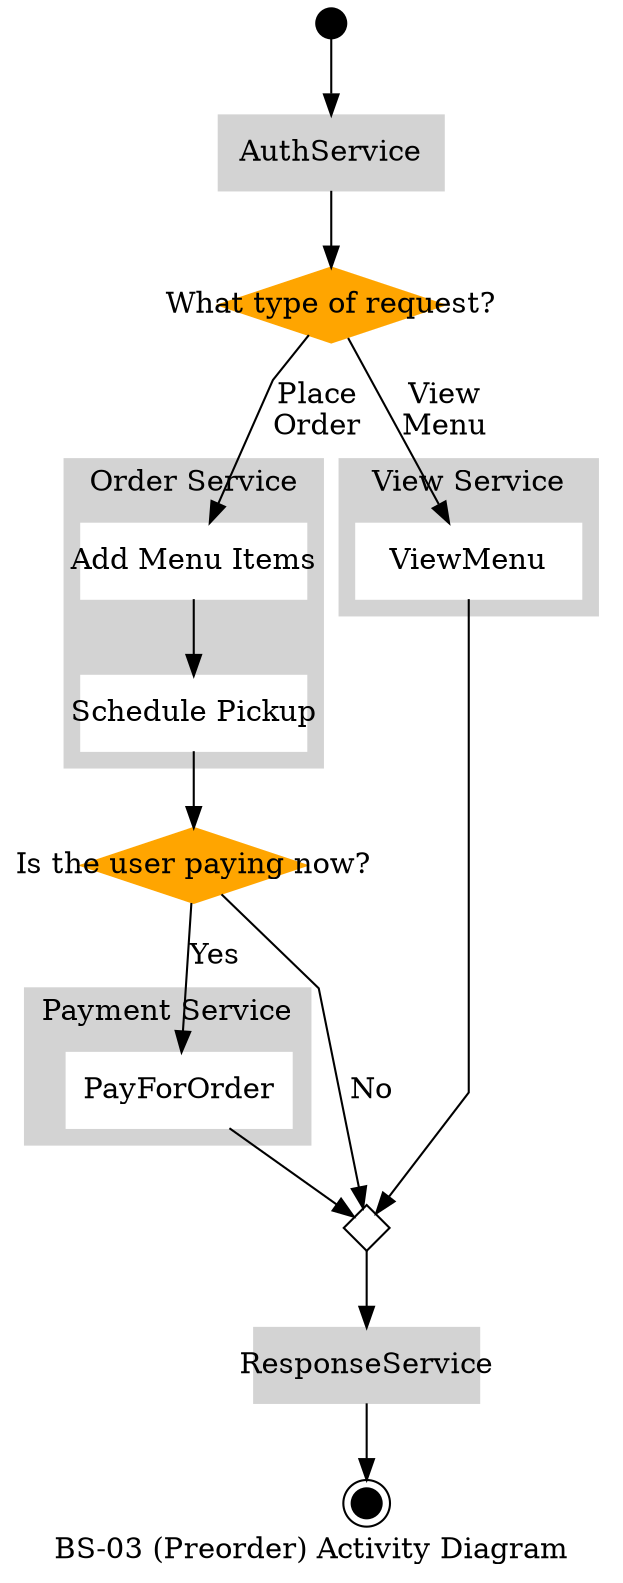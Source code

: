 digraph BS3 {
	label="BS-03 (Preorder) Activity Diagram";
	newrank=true;
	splines=polyline;
	// Terminals
	Start [shape=point height=0.2 width=0.2];
	End [shape=point height=0.2 width=0.2 peripheries=2];
	// Choices
	node [shape=diamond fixedsize=true height=0.5 width=1.5 color=orange style=filled]
	choose_request [label="What type of request?"];
	choose_payment [label="Is the user paying now?"];

	// Abstracted Services
	node [shape=box color=lightgrey style=filled]
	AuthService, ResponseService;
	// Remaining Nodes & Clusters
	node [shape=box color=white style=filled]
	Start->AuthService->choose_request;
	// choose_valid_user->StructureResponse_join [label="No"];
	// choose_valid_user->choose_request [label="Yes"];
	choose_request->ViewMenu [label="View\nMenu"];
	choose_request->AddMenuItems [label="Place\nOrder"];
	{rank=same ViewMenu, AddMenuItems}
	subgraph cluster1 {
		label="Order Service"
		color=lightgrey
		style=filled
		AddMenuItems [label="Add Menu Items"]
		SchedulePickup [label="Schedule Pickup"];
		AddMenuItems->SchedulePickup;
	}

	SchedulePickup->choose_payment;
	choose_payment->PayForOrder [label="Yes"];
	choose_payment->StructureResponse_join [label="No"];

	subgraph cluster2 {
		label="Payment Service"
		color=lightgrey
		style=filled
		PayForOrder;
	}
	PayForOrder->StructureResponse_join;
	subgraph cluster3 {
		label="View Service"
		color=lightgrey
		style=filled
		ViewMenu;
	}
	ViewMenu->StructureResponse_join;
	StructureResponse_join [label="" shape=diamond height=0.3 width=0.3 style=normal color=black]
	StructureResponse_join->ResponseService;

	ResponseService->End;
}
